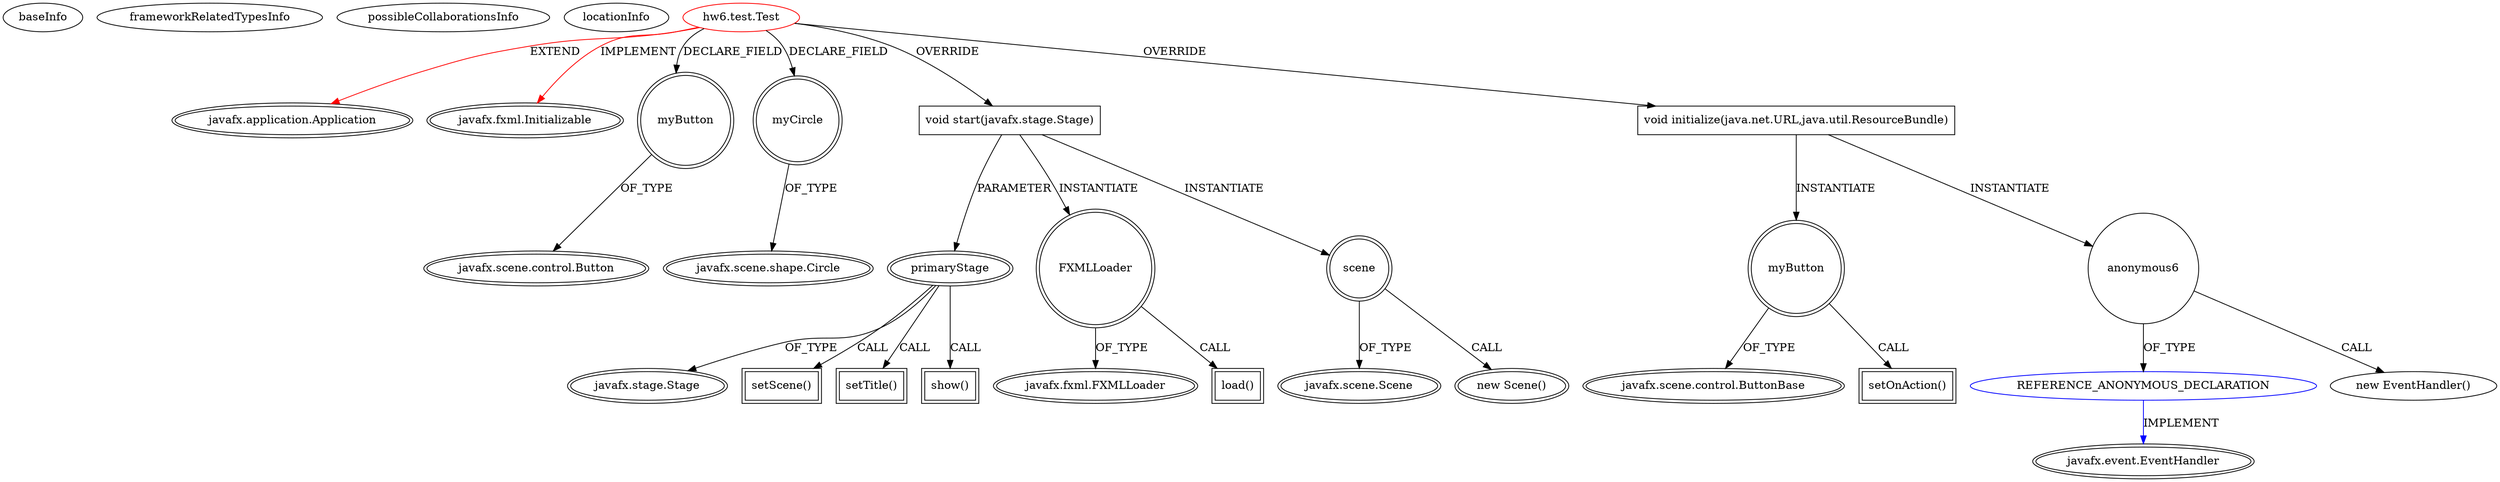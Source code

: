 digraph {
baseInfo[graphId=3283,category="extension_graph",isAnonymous=false,possibleRelation=true]
frameworkRelatedTypesInfo[0="javafx.application.Application",1="javafx.fxml.Initializable"]
possibleCollaborationsInfo[0="3283~OVERRIDING_METHOD_DECLARATION-INSTANTIATION-~javafx.application.Application javafx.fxml.Initializable ~javafx.event.EventHandler ~false~true"]
locationInfo[projectName="jasonwr-jhuep_ent_web_dev",filePath="/jasonwr-jhuep_ent_web_dev/jhuep_ent_web_dev-master/src/hw6/test/Test.java",contextSignature="Test",graphId="3283"]
0[label="hw6.test.Test",vertexType="ROOT_CLIENT_CLASS_DECLARATION",isFrameworkType=false,color=red]
1[label="javafx.application.Application",vertexType="FRAMEWORK_CLASS_TYPE",isFrameworkType=true,peripheries=2]
2[label="javafx.fxml.Initializable",vertexType="FRAMEWORK_INTERFACE_TYPE",isFrameworkType=true,peripheries=2]
3[label="myButton",vertexType="FIELD_DECLARATION",isFrameworkType=true,peripheries=2,shape=circle]
4[label="javafx.scene.control.Button",vertexType="FRAMEWORK_CLASS_TYPE",isFrameworkType=true,peripheries=2]
5[label="myCircle",vertexType="FIELD_DECLARATION",isFrameworkType=true,peripheries=2,shape=circle]
6[label="javafx.scene.shape.Circle",vertexType="FRAMEWORK_CLASS_TYPE",isFrameworkType=true,peripheries=2]
7[label="void start(javafx.stage.Stage)",vertexType="OVERRIDING_METHOD_DECLARATION",isFrameworkType=false,shape=box]
8[label="primaryStage",vertexType="PARAMETER_DECLARATION",isFrameworkType=true,peripheries=2]
9[label="javafx.stage.Stage",vertexType="FRAMEWORK_CLASS_TYPE",isFrameworkType=true,peripheries=2]
10[label="FXMLLoader",vertexType="VARIABLE_EXPRESION",isFrameworkType=true,peripheries=2,shape=circle]
12[label="javafx.fxml.FXMLLoader",vertexType="FRAMEWORK_CLASS_TYPE",isFrameworkType=true,peripheries=2]
11[label="load()",vertexType="INSIDE_CALL",isFrameworkType=true,peripheries=2,shape=box]
14[label="scene",vertexType="VARIABLE_EXPRESION",isFrameworkType=true,peripheries=2,shape=circle]
15[label="javafx.scene.Scene",vertexType="FRAMEWORK_CLASS_TYPE",isFrameworkType=true,peripheries=2]
13[label="new Scene()",vertexType="CONSTRUCTOR_CALL",isFrameworkType=true,peripheries=2]
17[label="setScene()",vertexType="INSIDE_CALL",isFrameworkType=true,peripheries=2,shape=box]
19[label="setTitle()",vertexType="INSIDE_CALL",isFrameworkType=true,peripheries=2,shape=box]
21[label="show()",vertexType="INSIDE_CALL",isFrameworkType=true,peripheries=2,shape=box]
22[label="void initialize(java.net.URL,java.util.ResourceBundle)",vertexType="OVERRIDING_METHOD_DECLARATION",isFrameworkType=false,shape=box]
23[label="myButton",vertexType="VARIABLE_EXPRESION",isFrameworkType=true,peripheries=2,shape=circle]
25[label="javafx.scene.control.ButtonBase",vertexType="FRAMEWORK_CLASS_TYPE",isFrameworkType=true,peripheries=2]
24[label="setOnAction()",vertexType="INSIDE_CALL",isFrameworkType=true,peripheries=2,shape=box]
27[label="anonymous6",vertexType="VARIABLE_EXPRESION",isFrameworkType=false,shape=circle]
28[label="REFERENCE_ANONYMOUS_DECLARATION",vertexType="REFERENCE_ANONYMOUS_DECLARATION",isFrameworkType=false,color=blue]
29[label="javafx.event.EventHandler",vertexType="FRAMEWORK_INTERFACE_TYPE",isFrameworkType=true,peripheries=2]
26[label="new EventHandler()",vertexType="CONSTRUCTOR_CALL",isFrameworkType=false]
0->1[label="EXTEND",color=red]
0->2[label="IMPLEMENT",color=red]
0->3[label="DECLARE_FIELD"]
3->4[label="OF_TYPE"]
0->5[label="DECLARE_FIELD"]
5->6[label="OF_TYPE"]
0->7[label="OVERRIDE"]
8->9[label="OF_TYPE"]
7->8[label="PARAMETER"]
7->10[label="INSTANTIATE"]
10->12[label="OF_TYPE"]
10->11[label="CALL"]
7->14[label="INSTANTIATE"]
14->15[label="OF_TYPE"]
14->13[label="CALL"]
8->17[label="CALL"]
8->19[label="CALL"]
8->21[label="CALL"]
0->22[label="OVERRIDE"]
22->23[label="INSTANTIATE"]
23->25[label="OF_TYPE"]
23->24[label="CALL"]
22->27[label="INSTANTIATE"]
28->29[label="IMPLEMENT",color=blue]
27->28[label="OF_TYPE"]
27->26[label="CALL"]
}
